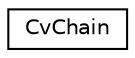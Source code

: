 digraph "Graphical Class Hierarchy"
{
 // LATEX_PDF_SIZE
  edge [fontname="Helvetica",fontsize="10",labelfontname="Helvetica",labelfontsize="10"];
  node [fontname="Helvetica",fontsize="10",shape=record];
  rankdir="LR";
  Node0 [label="CvChain",height=0.2,width=0.4,color="black", fillcolor="white", style="filled",URL="$struct_cv_chain.html",tooltip=" "];
}
